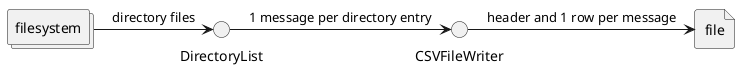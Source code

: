 @startuml
file file
collections filesystem
filesystem -> DirectoryList: directory files
DirectoryList -> CSVFileWriter: 1 message per directory entry
CSVFileWriter -> file: header and 1 row per message
@enduml
